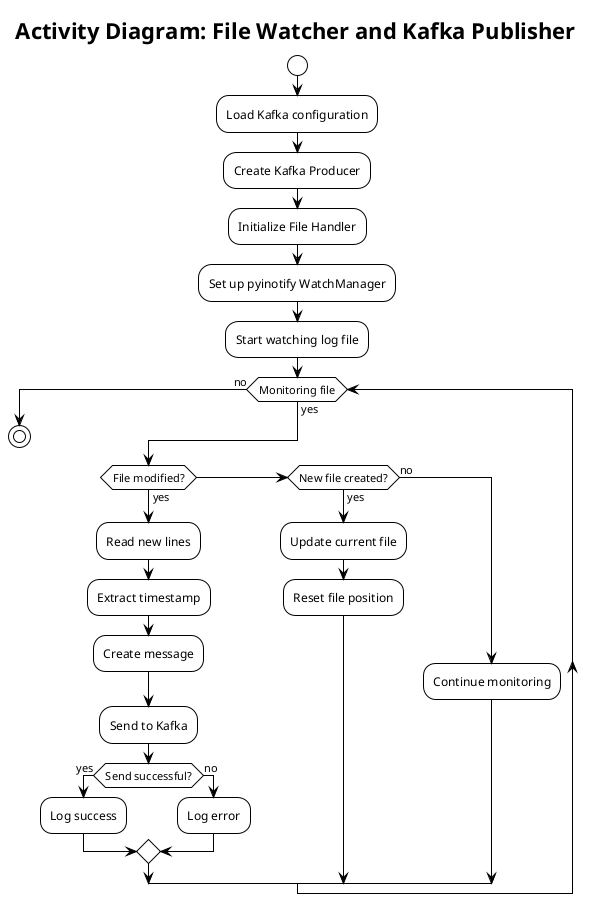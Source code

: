 @startuml
!theme plain
title Activity Diagram: File Watcher and Kafka Publisher

start
:Load Kafka configuration;
:Create Kafka Producer;
:Initialize File Handler;
:Set up pyinotify WatchManager;
:Start watching log file;

while (Monitoring file) is (yes)
  if (File modified?) then (yes)
    :Read new lines;
    :Extract timestamp;
    :Create message;
    :Send to Kafka;
    if (Send successful?) then (yes)
      :Log success;
    else (no)
      :Log error;
    endif
  elseif (New file created?) then (yes)
    :Update current file;
    :Reset file position;
  else (no)
    :Continue monitoring;
  endif
endwhile (no)

stop
@enduml